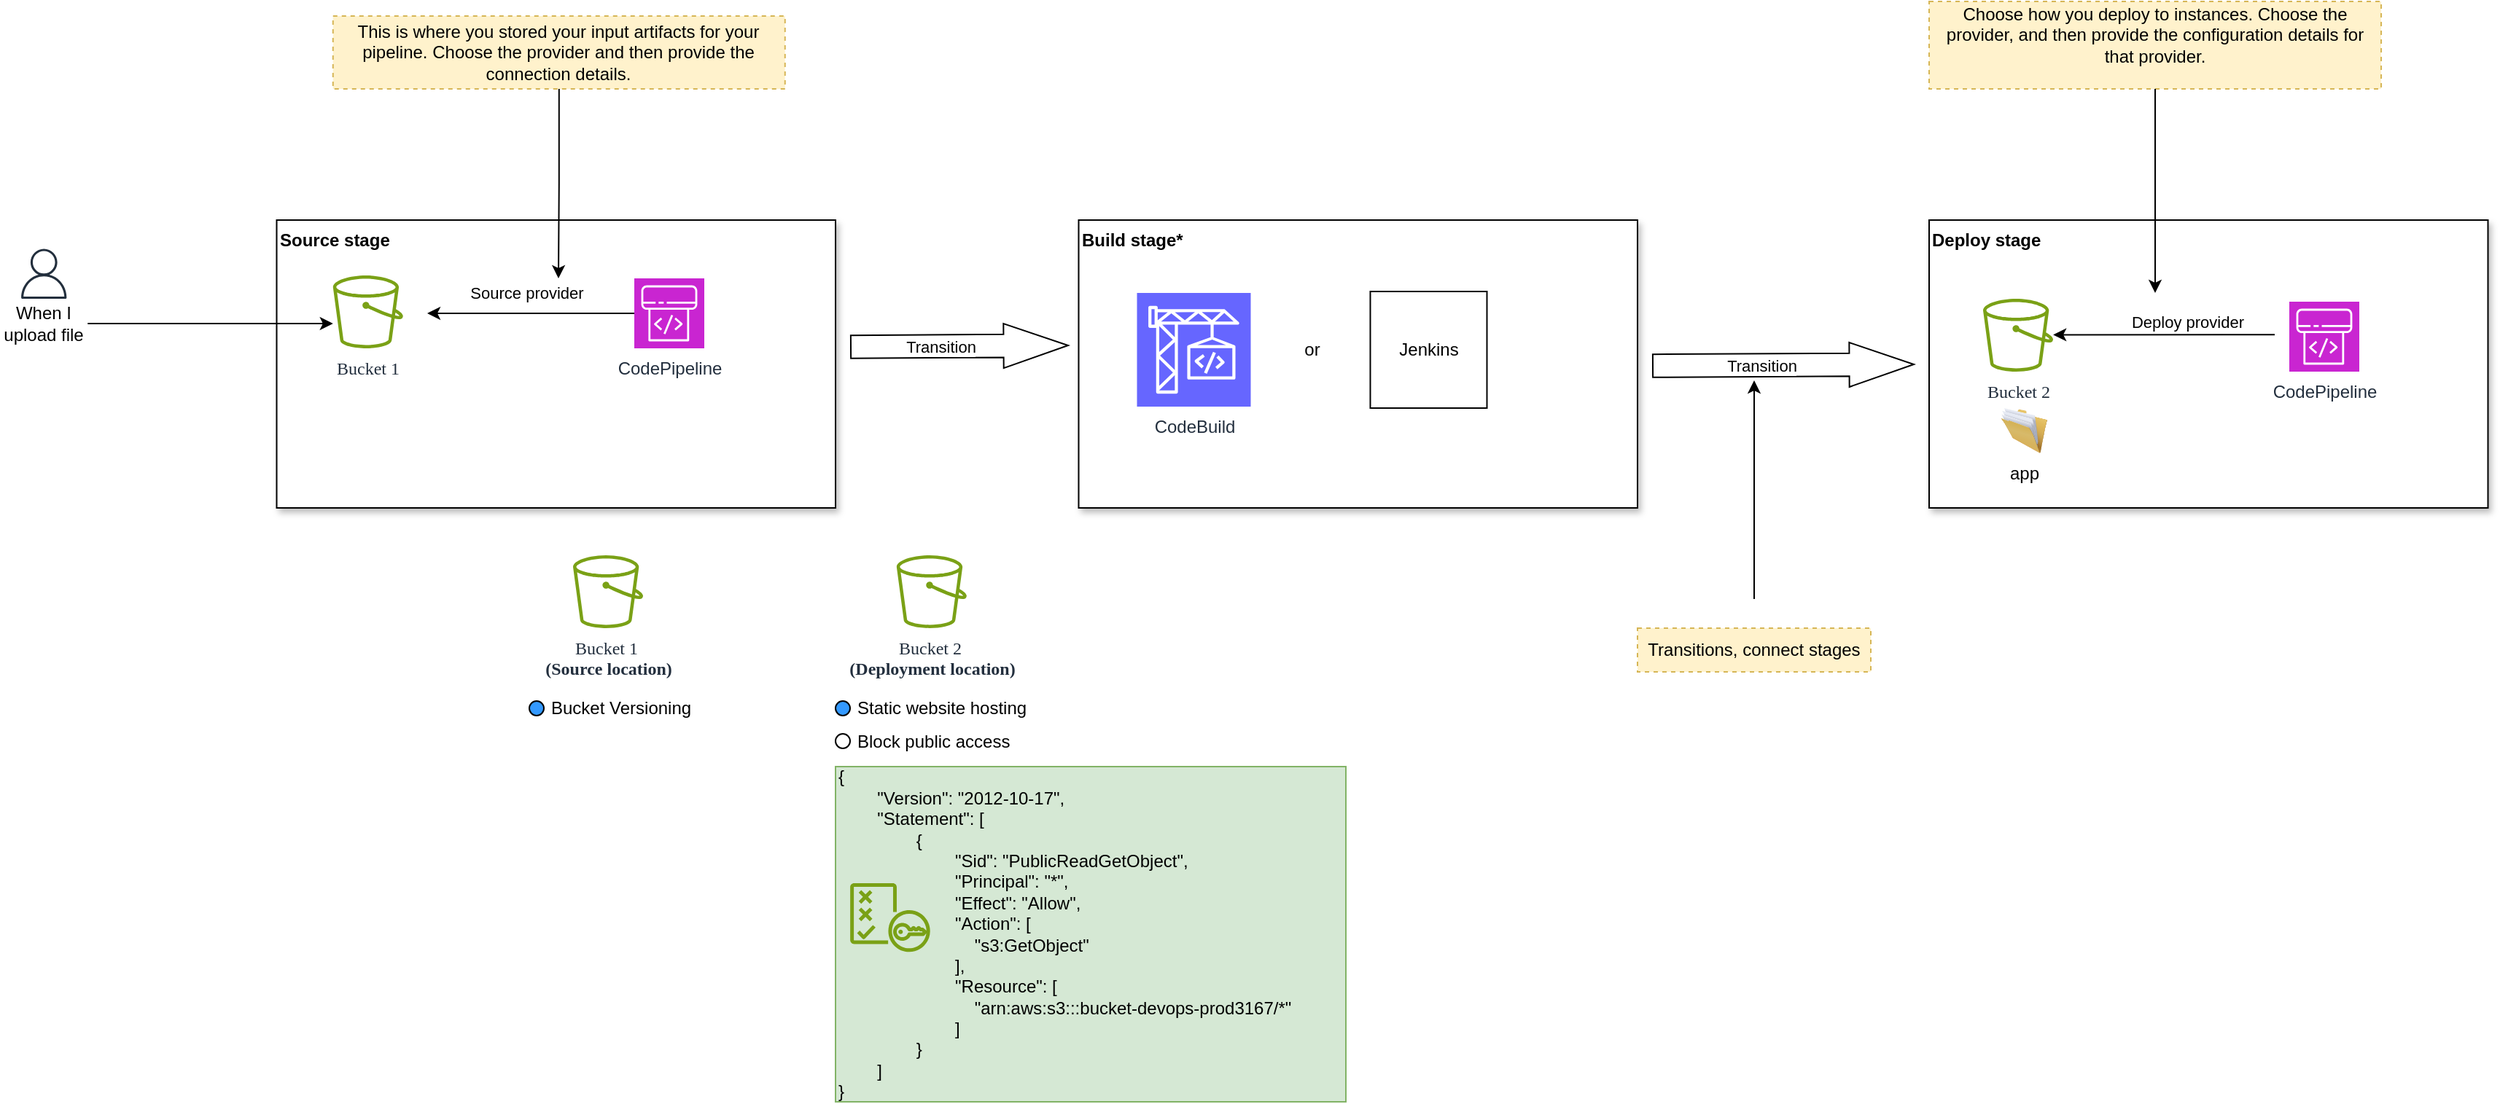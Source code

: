 <mxfile version="24.7.7">
  <diagram name="Page-1" id="VDV-nvPSyXl6gtsV9bIT">
    <mxGraphModel dx="2418" dy="2650" grid="1" gridSize="10" guides="1" tooltips="1" connect="1" arrows="1" fold="1" page="1" pageScale="1" pageWidth="850" pageHeight="1100" math="0" shadow="0">
      <root>
        <mxCell id="0" />
        <mxCell id="1" parent="0" />
        <mxCell id="3-CJCpdt-LU1McN5Vxmz-24" value="&lt;b&gt;Source stage&lt;/b&gt;" style="rounded=0;whiteSpace=wrap;html=1;fillColor=default;verticalAlign=top;align=left;shadow=1;" vertex="1" parent="1">
          <mxGeometry x="-73.25" y="60" width="383.25" height="197.5" as="geometry" />
        </mxCell>
        <mxCell id="3-CJCpdt-LU1McN5Vxmz-1" value="Bucket 1&amp;nbsp;&lt;div&gt;&lt;b&gt;(Source location)&lt;/b&gt;&lt;/div&gt;" style="sketch=0;outlineConnect=0;fontColor=#232F3E;gradientColor=none;fillColor=#7AA116;strokeColor=none;dashed=0;verticalLabelPosition=bottom;verticalAlign=top;align=center;html=1;fontSize=12;fontStyle=0;aspect=fixed;pointerEvents=1;shape=mxgraph.aws4.bucket;fontFamily=Roboto Mono;fontSource=https%3A%2F%2Ffonts.googleapis.com%2Fcss%3Ffamily%3DRoboto%2BMono;" vertex="1" parent="1">
          <mxGeometry x="130" y="290" width="48.08" height="50" as="geometry" />
        </mxCell>
        <mxCell id="3-CJCpdt-LU1McN5Vxmz-4" value="Bucket 2&amp;nbsp;&lt;div&gt;&lt;b&gt;(Deployment location)&lt;/b&gt;&lt;/div&gt;" style="sketch=0;outlineConnect=0;fontColor=#232F3E;gradientColor=none;fillColor=#7AA116;strokeColor=none;dashed=0;verticalLabelPosition=bottom;verticalAlign=top;align=center;html=1;fontSize=12;fontStyle=0;aspect=fixed;pointerEvents=1;shape=mxgraph.aws4.bucket;fontFamily=Roboto Mono;fontSource=https%3A%2F%2Ffonts.googleapis.com%2Fcss%3Ffamily%3DRoboto%2BMono;" vertex="1" parent="1">
          <mxGeometry x="351.92" y="290" width="48.08" height="50" as="geometry" />
        </mxCell>
        <mxCell id="3-CJCpdt-LU1McN5Vxmz-8" value="" style="group" vertex="1" connectable="0" parent="1">
          <mxGeometry x="310" y="435" width="350" height="230" as="geometry" />
        </mxCell>
        <mxCell id="3-CJCpdt-LU1McN5Vxmz-7" value="&lt;div&gt;{&lt;/div&gt;&lt;div&gt;&lt;span style=&quot;white-space: normal;&quot;&gt;&lt;span style=&quot;white-space:pre&quot;&gt;&#x9;&lt;/span&gt;&quot;Version&quot;: &quot;2012-10-17&quot;,&lt;/span&gt;&lt;/div&gt;&lt;div&gt;&lt;span style=&quot;white-space: normal;&quot;&gt;&lt;span style=&quot;white-space:pre&quot;&gt;&#x9;&lt;/span&gt;&quot;Statement&quot;: [&lt;/span&gt;&lt;/div&gt;&lt;div&gt;&lt;span style=&quot;white-space: normal;&quot;&gt;&lt;span style=&quot;white-space:pre&quot;&gt;&#x9;&#x9;&lt;/span&gt;{&lt;/span&gt;&lt;/div&gt;&lt;div&gt;&lt;span style=&quot;white-space: normal;&quot;&gt;&lt;span style=&quot;white-space:pre&quot;&gt;&#x9;&#x9;&#x9;&lt;/span&gt;&quot;Sid&quot;: &quot;PublicReadGetObject&quot;,&lt;/span&gt;&lt;/div&gt;&lt;div&gt;&lt;span style=&quot;white-space: normal;&quot;&gt;&lt;span style=&quot;white-space:pre&quot;&gt;&#x9;&#x9;&#x9;&lt;/span&gt;&quot;Principal&quot;: &quot;*&quot;,&lt;/span&gt;&lt;/div&gt;&lt;div&gt;&lt;span style=&quot;white-space: normal;&quot;&gt;&lt;span style=&quot;white-space:pre&quot;&gt;&#x9;&#x9;&#x9;&lt;/span&gt;&quot;Effect&quot;: &quot;Allow&quot;,&lt;/span&gt;&lt;/div&gt;&lt;div&gt;&lt;span style=&quot;white-space: normal;&quot;&gt;&lt;span style=&quot;white-space:pre&quot;&gt;&#x9;&#x9;&#x9;&lt;/span&gt;&quot;Action&quot;: [&lt;/span&gt;&lt;/div&gt;&lt;div&gt;&lt;span style=&quot;white-space: normal;&quot;&gt;&lt;span style=&quot;white-space:pre&quot;&gt;&#x9;&#x9;&#x9;&lt;/span&gt;&amp;nbsp; &amp;nbsp; &quot;s3:GetObject&quot;&lt;/span&gt;&lt;/div&gt;&lt;div&gt;&lt;span style=&quot;white-space: normal;&quot;&gt;&lt;span style=&quot;white-space:pre&quot;&gt;&#x9;&#x9;&#x9;&lt;/span&gt;],&lt;/span&gt;&lt;/div&gt;&lt;div&gt;&lt;span style=&quot;white-space: normal;&quot;&gt;&lt;span style=&quot;white-space:pre&quot;&gt;&#x9;&#x9;&#x9;&lt;/span&gt;&quot;Resource&quot;: [&lt;/span&gt;&lt;/div&gt;&lt;div&gt;&lt;span style=&quot;white-space: normal;&quot;&gt;&lt;span style=&quot;white-space:pre&quot;&gt;&#x9;&#x9;&#x9;&lt;/span&gt;&amp;nbsp; &amp;nbsp; &quot;arn:aws:s3:::bucket-devops-prod3167/*&quot;&lt;/span&gt;&lt;/div&gt;&lt;div&gt;&lt;span style=&quot;white-space: normal;&quot;&gt;&lt;span style=&quot;white-space:pre&quot;&gt;&#x9;&#x9;&#x9;&lt;/span&gt;]&lt;/span&gt;&lt;/div&gt;&lt;div&gt;&lt;span style=&quot;white-space: normal;&quot;&gt;&lt;span style=&quot;white-space:pre&quot;&gt;&#x9;&#x9;&lt;/span&gt;}&lt;/span&gt;&lt;/div&gt;&lt;div&gt;&lt;span style=&quot;white-space: normal;&quot;&gt;&lt;span style=&quot;white-space:pre&quot;&gt;&#x9;&lt;/span&gt;]&lt;/span&gt;&lt;/div&gt;&lt;div&gt;}&lt;/div&gt;" style="text;html=1;align=left;verticalAlign=middle;whiteSpace=wrap;rounded=0;fillColor=#d5e8d4;strokeColor=#82b366;" vertex="1" parent="3-CJCpdt-LU1McN5Vxmz-8">
          <mxGeometry width="350" height="230" as="geometry" />
        </mxCell>
        <mxCell id="3-CJCpdt-LU1McN5Vxmz-6" value="" style="sketch=0;outlineConnect=0;fontColor=#232F3E;gradientColor=none;fillColor=#7AA116;strokeColor=none;dashed=0;verticalLabelPosition=bottom;verticalAlign=top;align=center;html=1;fontSize=12;fontStyle=0;aspect=fixed;pointerEvents=1;shape=mxgraph.aws4.policy;" vertex="1" parent="3-CJCpdt-LU1McN5Vxmz-8">
          <mxGeometry x="10.0" y="80" width="54.93" height="47.18" as="geometry" />
        </mxCell>
        <mxCell id="3-CJCpdt-LU1McN5Vxmz-10" value="&lt;div&gt;&lt;br&gt;&lt;/div&gt;&lt;div&gt;Static website hosting&lt;/div&gt;&lt;div&gt;&lt;br&gt;&lt;/div&gt;" style="html=1;shadow=0;dashed=0;shape=mxgraph.bootstrap.radioButton2;labelPosition=right;verticalLabelPosition=middle;align=left;verticalAlign=middle;gradientColor=none;fillColor=#3399FF;checked=0;spacing=5;checkedFill=#0085FC;checkedStroke=#ffffff;" vertex="1" parent="1">
          <mxGeometry x="310" y="390" width="10" height="10" as="geometry" />
        </mxCell>
        <mxCell id="3-CJCpdt-LU1McN5Vxmz-17" value="&lt;div&gt;&lt;br&gt;&lt;/div&gt;&lt;div&gt;&lt;div&gt;Block public&amp;nbsp;&lt;span style=&quot;background-color: initial;&quot;&gt;access&lt;/span&gt;&lt;/div&gt;&lt;/div&gt;&lt;div&gt;&lt;br&gt;&lt;/div&gt;" style="html=1;shadow=0;dashed=0;shape=mxgraph.bootstrap.radioButton2;labelPosition=right;verticalLabelPosition=middle;align=left;verticalAlign=middle;gradientColor=none;fillColor=#FFFFFF;checked=0;spacing=5;checkedFill=#0085FC;checkedStroke=#ffffff;" vertex="1" parent="1">
          <mxGeometry x="310" y="412.5" width="10" height="10" as="geometry" />
        </mxCell>
        <mxCell id="3-CJCpdt-LU1McN5Vxmz-21" value="Source provider" style="edgeStyle=orthogonalEdgeStyle;rounded=0;orthogonalLoop=1;jettySize=auto;html=1;exitX=0;exitY=0.5;exitDx=0;exitDy=0;exitPerimeter=0;" edge="1" parent="1" source="3-CJCpdt-LU1McN5Vxmz-19">
          <mxGeometry x="0.053" y="-14" relative="1" as="geometry">
            <mxPoint x="30.0" y="124" as="targetPoint" />
            <mxPoint x="220" y="124" as="sourcePoint" />
            <mxPoint as="offset" />
          </mxGeometry>
        </mxCell>
        <mxCell id="3-CJCpdt-LU1McN5Vxmz-19" value="CodePipeline" style="sketch=0;points=[[0,0,0],[0.25,0,0],[0.5,0,0],[0.75,0,0],[1,0,0],[0,1,0],[0.25,1,0],[0.5,1,0],[0.75,1,0],[1,1,0],[0,0.25,0],[0,0.5,0],[0,0.75,0],[1,0.25,0],[1,0.5,0],[1,0.75,0]];outlineConnect=0;fontColor=#232F3E;fillColor=#C925D1;strokeColor=#ffffff;dashed=0;verticalLabelPosition=bottom;verticalAlign=top;align=center;html=1;fontSize=12;fontStyle=0;aspect=fixed;shape=mxgraph.aws4.resourceIcon;resIcon=mxgraph.aws4.codepipeline;" vertex="1" parent="1">
          <mxGeometry x="172" y="100" width="48" height="48" as="geometry" />
        </mxCell>
        <mxCell id="3-CJCpdt-LU1McN5Vxmz-23" style="edgeStyle=orthogonalEdgeStyle;rounded=0;orthogonalLoop=1;jettySize=auto;html=1;" edge="1" parent="1" source="3-CJCpdt-LU1McN5Vxmz-22">
          <mxGeometry relative="1" as="geometry">
            <mxPoint x="120" y="100" as="targetPoint" />
          </mxGeometry>
        </mxCell>
        <mxCell id="3-CJCpdt-LU1McN5Vxmz-22" value="This is where you stored your input artifacts for your pipeline. Choose the provider and then provide the connection details." style="text;html=1;align=center;verticalAlign=middle;whiteSpace=wrap;rounded=0;strokeColor=#d6b656;dashed=1;fillColor=#fff2cc;" vertex="1" parent="1">
          <mxGeometry x="-34.62" y="-80" width="310" height="50" as="geometry" />
        </mxCell>
        <mxCell id="3-CJCpdt-LU1McN5Vxmz-25" value="&lt;b&gt;Build stage*&lt;/b&gt;" style="rounded=0;whiteSpace=wrap;html=1;fillColor=default;verticalAlign=top;align=left;shadow=1;" vertex="1" parent="1">
          <mxGeometry x="476.75" y="60" width="383.25" height="197.5" as="geometry" />
        </mxCell>
        <mxCell id="3-CJCpdt-LU1McN5Vxmz-26" value="CodeBuild" style="sketch=0;points=[[0,0,0],[0.25,0,0],[0.5,0,0],[0.75,0,0],[1,0,0],[0,1,0],[0.25,1,0],[0.5,1,0],[0.75,1,0],[1,1,0],[0,0.25,0],[0,0.5,0],[0,0.75,0],[1,0.25,0],[1,0.5,0],[1,0.75,0]];outlineConnect=0;fontColor=#232F3E;fillColor=#6666FF;strokeColor=#ffffff;dashed=0;verticalLabelPosition=bottom;verticalAlign=top;align=center;html=1;fontSize=12;fontStyle=0;aspect=fixed;shape=mxgraph.aws4.resourceIcon;resIcon=mxgraph.aws4.codebuild;" vertex="1" parent="1">
          <mxGeometry x="516.75" y="110" width="78" height="78" as="geometry" />
        </mxCell>
        <mxCell id="3-CJCpdt-LU1McN5Vxmz-27" value="or" style="text;html=1;align=center;verticalAlign=middle;whiteSpace=wrap;rounded=0;" vertex="1" parent="1">
          <mxGeometry x="606.75" y="134" width="60" height="30" as="geometry" />
        </mxCell>
        <mxCell id="3-CJCpdt-LU1McN5Vxmz-28" value="Jenkins" style="whiteSpace=wrap;html=1;aspect=fixed;" vertex="1" parent="1">
          <mxGeometry x="676.75" y="109" width="80" height="80" as="geometry" />
        </mxCell>
        <mxCell id="3-CJCpdt-LU1McN5Vxmz-29" value="&lt;b&gt;Deploy stage&lt;/b&gt;" style="rounded=0;whiteSpace=wrap;html=1;fillColor=default;verticalAlign=top;align=left;shadow=1;" vertex="1" parent="1">
          <mxGeometry x="1060" y="60" width="383.25" height="197.5" as="geometry" />
        </mxCell>
        <mxCell id="3-CJCpdt-LU1McN5Vxmz-30" value="Bucket 2" style="sketch=0;outlineConnect=0;fontColor=#232F3E;gradientColor=none;fillColor=#7AA116;strokeColor=none;dashed=0;verticalLabelPosition=bottom;verticalAlign=top;align=center;html=1;fontSize=12;fontStyle=0;aspect=fixed;pointerEvents=1;shape=mxgraph.aws4.bucket;fontFamily=Roboto Mono;fontSource=https%3A%2F%2Ffonts.googleapis.com%2Fcss%3Ffamily%3DRoboto%2BMono;" vertex="1" parent="1">
          <mxGeometry x="1097" y="114" width="48.08" height="50" as="geometry" />
        </mxCell>
        <mxCell id="3-CJCpdt-LU1McN5Vxmz-32" value="Deploy provider" style="edgeStyle=orthogonalEdgeStyle;rounded=0;orthogonalLoop=1;jettySize=auto;html=1;" edge="1" parent="1">
          <mxGeometry x="-0.21" y="-9" relative="1" as="geometry">
            <mxPoint x="1297.01" y="138.66" as="sourcePoint" />
            <mxPoint x="1145.084" y="138.694" as="targetPoint" />
            <mxPoint as="offset" />
          </mxGeometry>
        </mxCell>
        <mxCell id="3-CJCpdt-LU1McN5Vxmz-31" value="CodePipeline" style="sketch=0;points=[[0,0,0],[0.25,0,0],[0.5,0,0],[0.75,0,0],[1,0,0],[0,1,0],[0.25,1,0],[0.5,1,0],[0.75,1,0],[1,1,0],[0,0.25,0],[0,0.5,0],[0,0.75,0],[1,0.25,0],[1,0.5,0],[1,0.75,0]];outlineConnect=0;fontColor=#232F3E;fillColor=#C925D1;strokeColor=#ffffff;dashed=0;verticalLabelPosition=bottom;verticalAlign=top;align=center;html=1;fontSize=12;fontStyle=0;aspect=fixed;shape=mxgraph.aws4.resourceIcon;resIcon=mxgraph.aws4.codepipeline;" vertex="1" parent="1">
          <mxGeometry x="1307" y="116" width="48" height="48" as="geometry" />
        </mxCell>
        <mxCell id="3-CJCpdt-LU1McN5Vxmz-33" value="&lt;div&gt;Choose how you deploy to instances. Choose the provider, and then provide the configuration details for that provider.&lt;/div&gt;&lt;div&gt;&lt;br&gt;&lt;/div&gt;" style="text;html=1;align=center;verticalAlign=middle;whiteSpace=wrap;rounded=0;strokeColor=#d6b656;dashed=1;fillColor=#fff2cc;" vertex="1" parent="1">
          <mxGeometry x="1060" y="-90" width="310" height="60" as="geometry" />
        </mxCell>
        <mxCell id="3-CJCpdt-LU1McN5Vxmz-34" style="edgeStyle=orthogonalEdgeStyle;rounded=0;orthogonalLoop=1;jettySize=auto;html=1;" edge="1" parent="1" source="3-CJCpdt-LU1McN5Vxmz-33">
          <mxGeometry relative="1" as="geometry">
            <mxPoint x="1215" y="110" as="targetPoint" />
          </mxGeometry>
        </mxCell>
        <mxCell id="3-CJCpdt-LU1McN5Vxmz-35" value="app" style="image;html=1;image=img/lib/clip_art/general/Full_Folder_128x128.png" vertex="1" parent="1">
          <mxGeometry x="1105.08" y="189" width="40" height="31" as="geometry" />
        </mxCell>
        <mxCell id="3-CJCpdt-LU1McN5Vxmz-38" value="&lt;div&gt;Bucket&amp;nbsp;&lt;span style=&quot;background-color: initial;&quot;&gt;Versioning&lt;/span&gt;&lt;/div&gt;" style="html=1;shadow=0;dashed=0;shape=mxgraph.bootstrap.radioButton2;labelPosition=right;verticalLabelPosition=middle;align=left;verticalAlign=middle;gradientColor=none;fillColor=#3399FF;checked=0;spacing=5;checkedFill=#0085FC;checkedStroke=#ffffff;" vertex="1" parent="1">
          <mxGeometry x="100" y="390" width="10" height="10" as="geometry" />
        </mxCell>
        <mxCell id="3-CJCpdt-LU1McN5Vxmz-39" value="Bucket 1" style="sketch=0;outlineConnect=0;fontColor=#232F3E;gradientColor=none;fillColor=#7AA116;strokeColor=none;dashed=0;verticalLabelPosition=bottom;verticalAlign=top;align=center;html=1;fontSize=12;fontStyle=0;aspect=fixed;pointerEvents=1;shape=mxgraph.aws4.bucket;fontFamily=Roboto Mono;fontSource=https%3A%2F%2Ffonts.googleapis.com%2Fcss%3Ffamily%3DRoboto%2BMono;" vertex="1" parent="1">
          <mxGeometry x="-34.62" y="98" width="48.08" height="50" as="geometry" />
        </mxCell>
        <mxCell id="3-CJCpdt-LU1McN5Vxmz-40" value="Transition" style="shape=flexArrow;endArrow=classic;html=1;rounded=0;endWidth=13.684;endSize=14.414;width=15.789;" edge="1" parent="1">
          <mxGeometry x="-0.167" width="50" height="50" relative="1" as="geometry">
            <mxPoint x="870" y="160" as="sourcePoint" />
            <mxPoint x="1050" y="159" as="targetPoint" />
            <mxPoint as="offset" />
          </mxGeometry>
        </mxCell>
        <mxCell id="3-CJCpdt-LU1McN5Vxmz-43" style="edgeStyle=orthogonalEdgeStyle;rounded=0;orthogonalLoop=1;jettySize=auto;html=1;" edge="1" parent="1">
          <mxGeometry relative="1" as="geometry">
            <mxPoint x="940" y="170" as="targetPoint" />
            <mxPoint x="940" y="320" as="sourcePoint" />
          </mxGeometry>
        </mxCell>
        <mxCell id="3-CJCpdt-LU1McN5Vxmz-41" value="&lt;div&gt;Transitions, connect stages&lt;/div&gt;" style="text;html=1;align=center;verticalAlign=middle;whiteSpace=wrap;rounded=0;strokeColor=#d6b656;dashed=1;fillColor=#fff2cc;" vertex="1" parent="1">
          <mxGeometry x="860" y="340" width="160" height="30" as="geometry" />
        </mxCell>
        <mxCell id="3-CJCpdt-LU1McN5Vxmz-46" style="edgeStyle=orthogonalEdgeStyle;rounded=0;orthogonalLoop=1;jettySize=auto;html=1;" edge="1" parent="1" source="3-CJCpdt-LU1McN5Vxmz-44" target="3-CJCpdt-LU1McN5Vxmz-39">
          <mxGeometry relative="1" as="geometry">
            <Array as="points">
              <mxPoint x="-210" y="123" />
            </Array>
          </mxGeometry>
        </mxCell>
        <mxCell id="3-CJCpdt-LU1McN5Vxmz-44" value="When I upload file" style="text;html=1;align=center;verticalAlign=middle;whiteSpace=wrap;rounded=0;" vertex="1" parent="1">
          <mxGeometry x="-262.87" y="116" width="60" height="30" as="geometry" />
        </mxCell>
        <mxCell id="3-CJCpdt-LU1McN5Vxmz-47" value="" style="sketch=0;outlineConnect=0;fontColor=#232F3E;gradientColor=none;fillColor=#232F3D;strokeColor=none;dashed=0;verticalLabelPosition=bottom;verticalAlign=top;align=center;html=1;fontSize=12;fontStyle=0;aspect=fixed;pointerEvents=1;shape=mxgraph.aws4.user;" vertex="1" parent="1">
          <mxGeometry x="-250" y="79.75" width="34.25" height="34.25" as="geometry" />
        </mxCell>
        <mxCell id="3-CJCpdt-LU1McN5Vxmz-51" value="Transition" style="shape=flexArrow;endArrow=classic;html=1;rounded=0;endWidth=13.684;endSize=14.414;width=15.789;" edge="1" parent="1">
          <mxGeometry x="-0.167" width="50" height="50" relative="1" as="geometry">
            <mxPoint x="320" y="147" as="sourcePoint" />
            <mxPoint x="470" y="146" as="targetPoint" />
            <mxPoint as="offset" />
          </mxGeometry>
        </mxCell>
      </root>
    </mxGraphModel>
  </diagram>
</mxfile>
